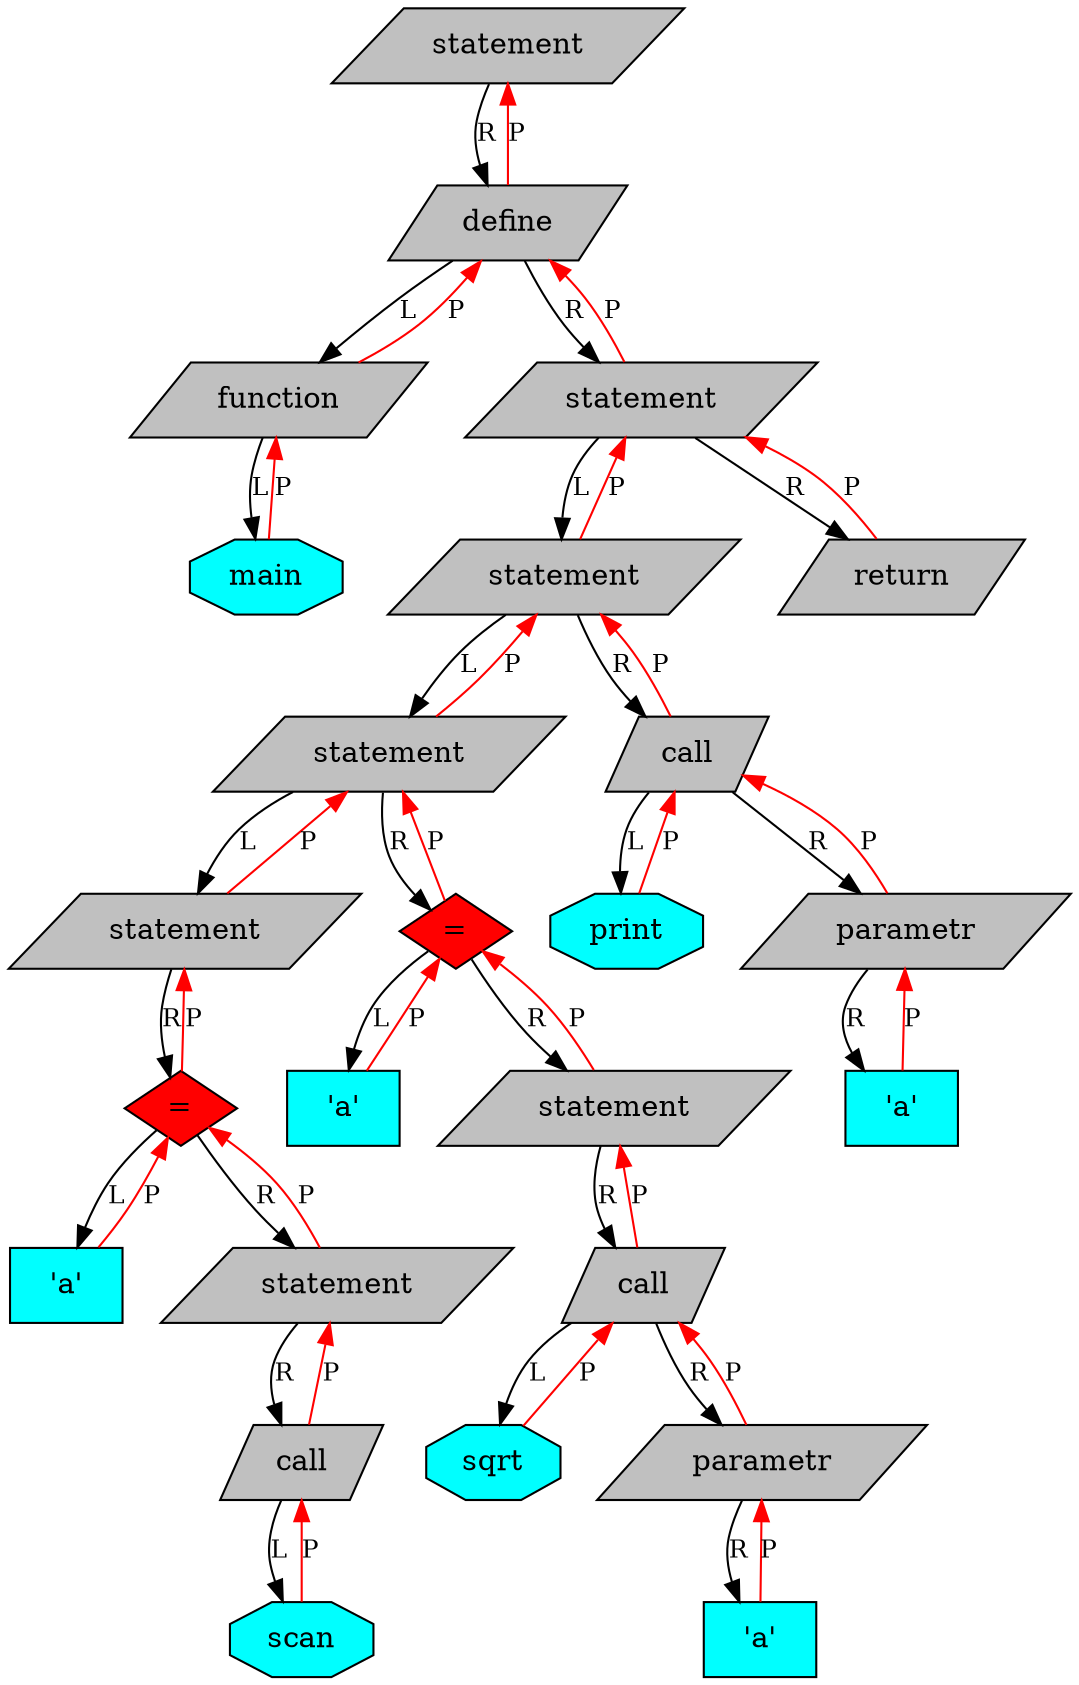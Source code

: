 digraph Tree{

	rankdir=UD;

	node[fontsize=14];

	94392275465584[shape=record, shape=parallelogram, style="filled", fillcolor=grey, label="statement"];
	94392275465648[shape=record, shape=parallelogram, style="filled", fillcolor=grey, label="define"];
	94392275466128[shape=record, shape=parallelogram, style="filled", fillcolor=grey, label="function"];
	94392275466608[shape=record, shape=octagon, style="filled", fillcolor=cyan, label="main"];
	94392275492304[shape=record, shape=parallelogram, style="filled", fillcolor=grey, label="statement"];
	94392275489904[shape=record, shape=parallelogram, style="filled", fillcolor=grey, label="statement"];
	94392275469136[shape=record, shape=parallelogram, style="filled", fillcolor=grey, label="statement"];
	94392275467088[shape=record, shape=parallelogram, style="filled", fillcolor=grey, label="statement"];
	94392275467152[shape=record, shape=diamond, style="filled", fillcolor=red, label="="];
	94392275467632[shape=record, shape=rectangle, style="filled", fillcolor=cyan, label="'a'"];
	94392275468112[shape=record, shape=parallelogram, style="filled", fillcolor=grey, label="statement"];
	94392275468176[shape=record, shape=parallelogram, style="filled", fillcolor=grey, label="call"];
	94392275468656[shape=record, shape=octagon, style="filled", fillcolor=cyan, label="scan"];
	94392275469200[shape=record, shape=diamond, style="filled", fillcolor=red, label="="];
	94392275469264[shape=record, shape=rectangle, style="filled", fillcolor=cyan, label="'a'"];
	94392275469328[shape=record, shape=parallelogram, style="filled", fillcolor=grey, label="statement"];
	94392275469392[shape=record, shape=parallelogram, style="filled", fillcolor=grey, label="call"];
	94392275487632[shape=record, shape=octagon, style="filled", fillcolor=cyan, label="sqrt"];
	94392275488112[shape=record, shape=parallelogram, style="filled", fillcolor=grey, label="parametr"];
	94392275488176[shape=record, shape=rectangle, style="filled", fillcolor=cyan, label="'a'"];
	94392275489968[shape=record, shape=parallelogram, style="filled", fillcolor=grey, label="call"];
	94392275490448[shape=record, shape=octagon, style="filled", fillcolor=cyan, label="print"];
	94392275490928[shape=record, shape=parallelogram, style="filled", fillcolor=grey, label="parametr"];
	94392275490992[shape=record, shape=rectangle, style="filled", fillcolor=cyan, label="'a'"];
	94392275492368[shape=record, shape=parallelogram, style="filled", fillcolor=grey, label="return"];

	94392275465584 -> 94392275465648[label = "R", fontsize=12]
	94392275465648 -> 94392275465584[label = "P", color=red, fontsize=12]
	94392275465648 -> 94392275466128[label = "L", fontsize=12]
	94392275465648 -> 94392275492304[label = "R", fontsize=12]
	94392275466128 -> 94392275465648[label = "P", color=red, fontsize=12]
	94392275466128 -> 94392275466608[label = "L", fontsize=12]
	94392275466608 -> 94392275466128[label = "P", color=red, fontsize=12]
	94392275492304 -> 94392275465648[label = "P", color=red, fontsize=12]
	94392275492304 -> 94392275489904[label = "L", fontsize=12]
	94392275492304 -> 94392275492368[label = "R", fontsize=12]
	94392275489904 -> 94392275492304[label = "P", color=red, fontsize=12]
	94392275489904 -> 94392275469136[label = "L", fontsize=12]
	94392275489904 -> 94392275489968[label = "R", fontsize=12]
	94392275469136 -> 94392275489904[label = "P", color=red, fontsize=12]
	94392275469136 -> 94392275467088[label = "L", fontsize=12]
	94392275469136 -> 94392275469200[label = "R", fontsize=12]
	94392275467088 -> 94392275469136[label = "P", color=red, fontsize=12]
	94392275467088 -> 94392275467152[label = "R", fontsize=12]
	94392275467152 -> 94392275467088[label = "P", color=red, fontsize=12]
	94392275467152 -> 94392275467632[label = "L", fontsize=12]
	94392275467152 -> 94392275468112[label = "R", fontsize=12]
	94392275467632 -> 94392275467152[label = "P", color=red, fontsize=12]
	94392275468112 -> 94392275467152[label = "P", color=red, fontsize=12]
	94392275468112 -> 94392275468176[label = "R", fontsize=12]
	94392275468176 -> 94392275468112[label = "P", color=red, fontsize=12]
	94392275468176 -> 94392275468656[label = "L", fontsize=12]
	94392275468656 -> 94392275468176[label = "P", color=red, fontsize=12]
	94392275469200 -> 94392275469136[label = "P", color=red, fontsize=12]
	94392275469200 -> 94392275469264[label = "L", fontsize=12]
	94392275469200 -> 94392275469328[label = "R", fontsize=12]
	94392275469264 -> 94392275469200[label = "P", color=red, fontsize=12]
	94392275469328 -> 94392275469200[label = "P", color=red, fontsize=12]
	94392275469328 -> 94392275469392[label = "R", fontsize=12]
	94392275469392 -> 94392275469328[label = "P", color=red, fontsize=12]
	94392275469392 -> 94392275487632[label = "L", fontsize=12]
	94392275469392 -> 94392275488112[label = "R", fontsize=12]
	94392275487632 -> 94392275469392[label = "P", color=red, fontsize=12]
	94392275488112 -> 94392275469392[label = "P", color=red, fontsize=12]
	94392275488112 -> 94392275488176[label = "R", fontsize=12]
	94392275488176 -> 94392275488112[label = "P", color=red, fontsize=12]
	94392275489968 -> 94392275489904[label = "P", color=red, fontsize=12]
	94392275489968 -> 94392275490448[label = "L", fontsize=12]
	94392275489968 -> 94392275490928[label = "R", fontsize=12]
	94392275490448 -> 94392275489968[label = "P", color=red, fontsize=12]
	94392275490928 -> 94392275489968[label = "P", color=red, fontsize=12]
	94392275490928 -> 94392275490992[label = "R", fontsize=12]
	94392275490992 -> 94392275490928[label = "P", color=red, fontsize=12]
	94392275492368 -> 94392275492304[label = "P", color=red, fontsize=12]

}